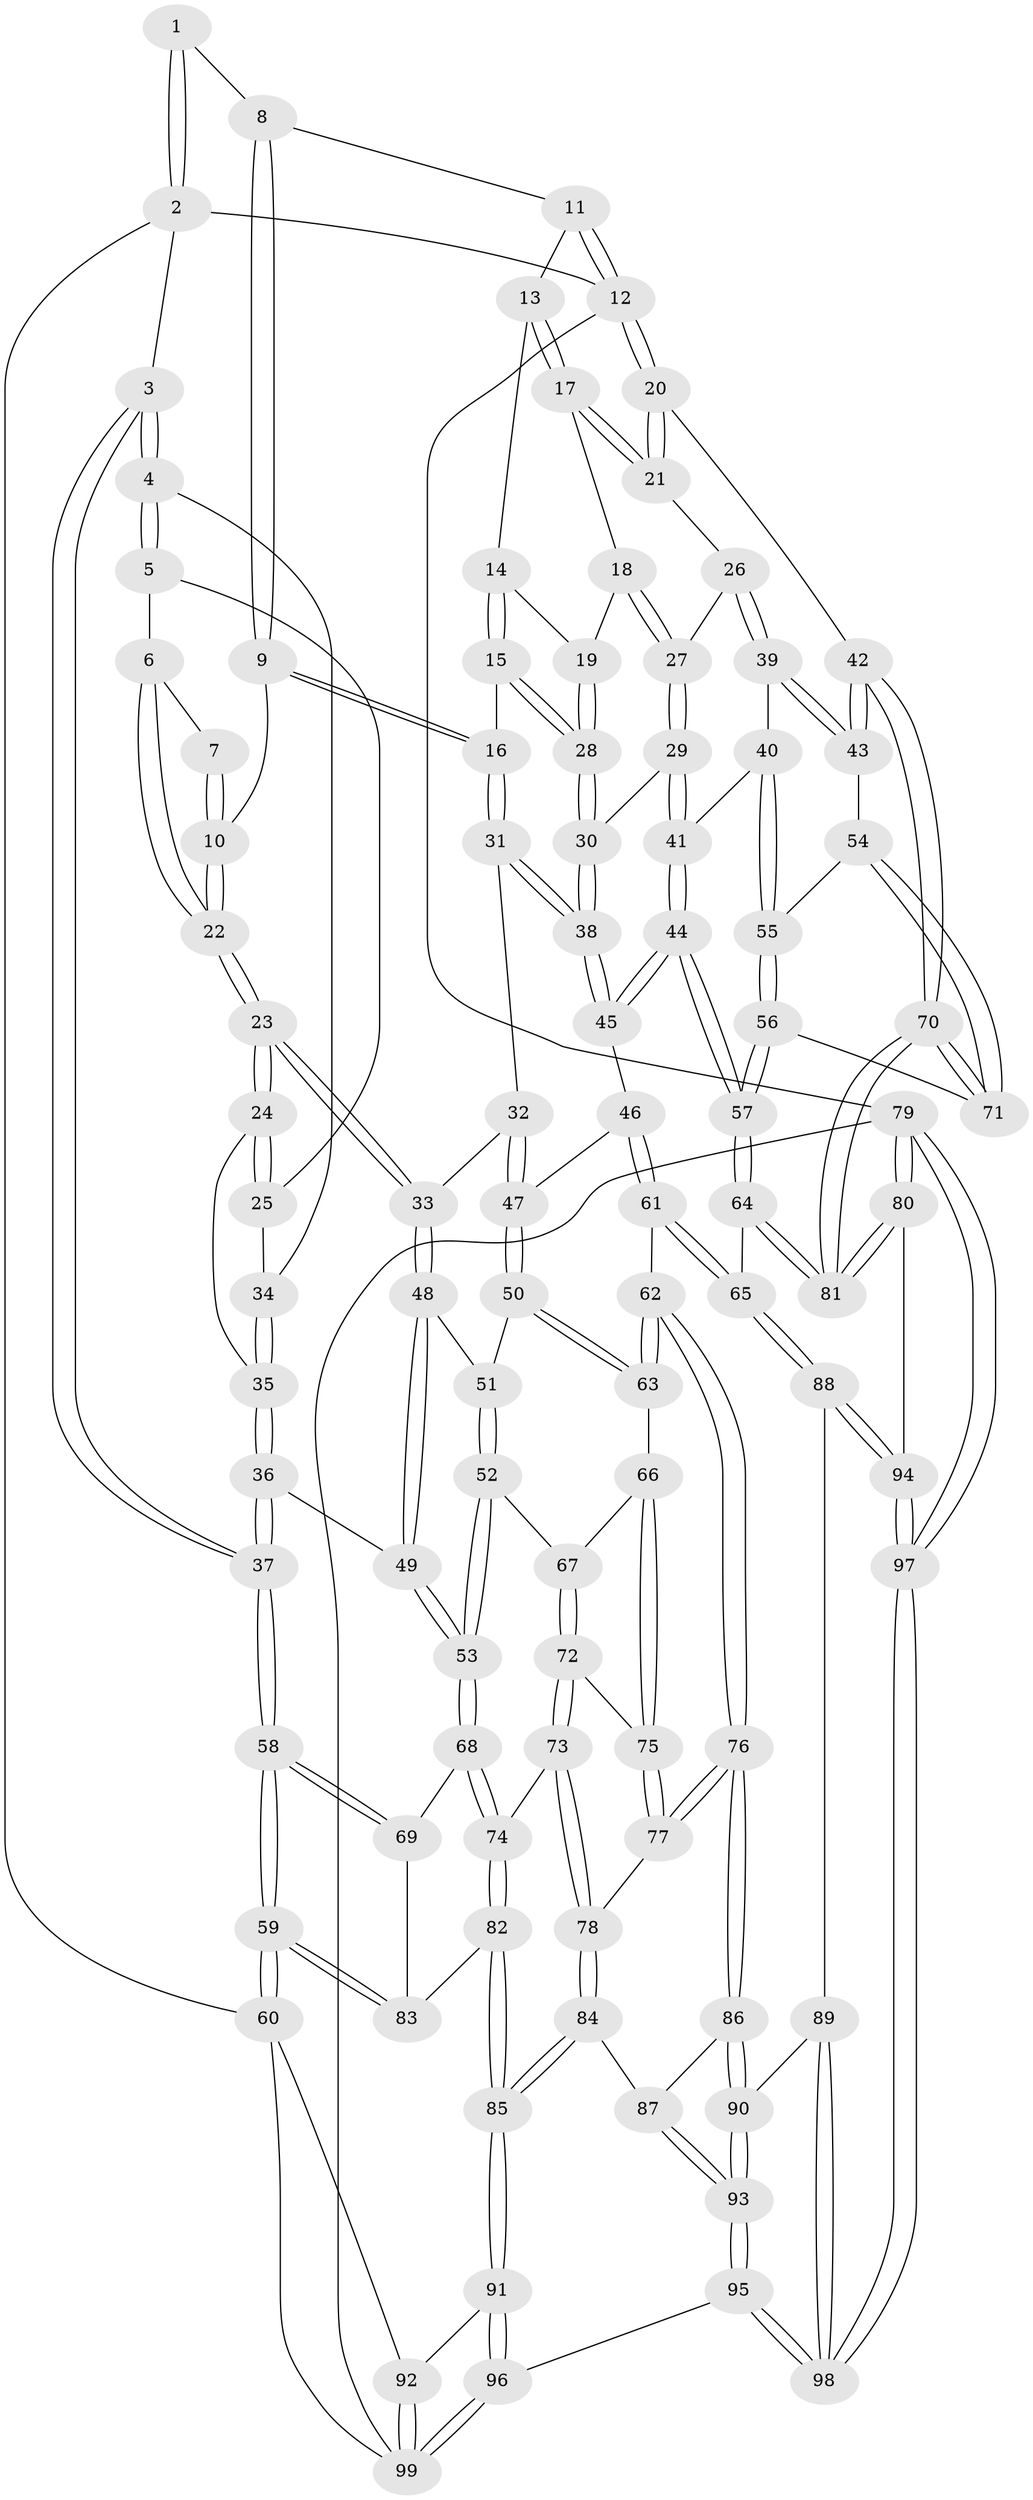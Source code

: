 // coarse degree distribution, {4: 0.4067796610169492, 5: 0.3559322033898305, 2: 0.01694915254237288, 6: 0.1016949152542373, 3: 0.11864406779661017}
// Generated by graph-tools (version 1.1) at 2025/52/02/27/25 19:52:41]
// undirected, 99 vertices, 244 edges
graph export_dot {
graph [start="1"]
  node [color=gray90,style=filled];
  1 [pos="+0.4289478339186954+0"];
  2 [pos="+0+0"];
  3 [pos="+0+0"];
  4 [pos="+0.05313697091977536+0"];
  5 [pos="+0.30465175400183064+0.0708446081030093"];
  6 [pos="+0.3738414119027754+0"];
  7 [pos="+0.4254803301834766+0"];
  8 [pos="+0.5651092798986393+0"];
  9 [pos="+0.6156824718272619+0.029256811144241834"];
  10 [pos="+0.4591747412616047+0.12474854767946222"];
  11 [pos="+0.8817474853543179+0"];
  12 [pos="+1+0"];
  13 [pos="+0.8523889291854994+0"];
  14 [pos="+0.7807729051105946+0.044392759724646756"];
  15 [pos="+0.6543807046613084+0.0934638498196498"];
  16 [pos="+0.643574497313293+0.08847311391802055"];
  17 [pos="+0.8746801959640256+0.06066554199993653"];
  18 [pos="+0.8245583638203563+0.11271444351379856"];
  19 [pos="+0.8081558863702774+0.12122267613727568"];
  20 [pos="+1+0.09780544139382466"];
  21 [pos="+0.9842043413933315+0.14459694571145634"];
  22 [pos="+0.41495775961335213+0.19793404774450712"];
  23 [pos="+0.40960742571462255+0.2171718395137935"];
  24 [pos="+0.37378059051876356+0.20219083292520315"];
  25 [pos="+0.3006556962079954+0.12443106146569202"];
  26 [pos="+0.9601679678451602+0.1648776407349676"];
  27 [pos="+0.8871371313114996+0.17434117260415488"];
  28 [pos="+0.7487243572037429+0.17363842808716828"];
  29 [pos="+0.7892028581168637+0.220061684872942"];
  30 [pos="+0.749508473663802+0.17574250758365906"];
  31 [pos="+0.5749224634450218+0.1989223880427155"];
  32 [pos="+0.508383455518751+0.22760481218843837"];
  33 [pos="+0.4125338356437847+0.22185509657048588"];
  34 [pos="+0.2044510912140931+0.13838012972000777"];
  35 [pos="+0.19737582379751936+0.25001772921831306"];
  36 [pos="+0.14662742809644091+0.322828006401743"];
  37 [pos="+0+0.20297910013424939"];
  38 [pos="+0.6519686734702728+0.28708616514935664"];
  39 [pos="+0.9059579170560053+0.28901821466268796"];
  40 [pos="+0.8235878937258326+0.30028403322143227"];
  41 [pos="+0.8125314190107539+0.2989316621529755"];
  42 [pos="+1+0.36063643926291034"];
  43 [pos="+1+0.373450590615119"];
  44 [pos="+0.749660528142095+0.3705148791944062"];
  45 [pos="+0.6592399534478475+0.33335211047432745"];
  46 [pos="+0.6058323847657899+0.3613818082381583"];
  47 [pos="+0.5629429231021812+0.3463628807867373"];
  48 [pos="+0.4023590390142781+0.2664696275177479"];
  49 [pos="+0.1700858320138988+0.35793333593749527"];
  50 [pos="+0.461647449836253+0.396144107173656"];
  51 [pos="+0.40313909966077566+0.2764992694014597"];
  52 [pos="+0.30154165054314125+0.42813916909813166"];
  53 [pos="+0.18150102827575423+0.39045190516142164"];
  54 [pos="+0.9231786065038392+0.43959752108661654"];
  55 [pos="+0.9198776054831014+0.4411056341810545"];
  56 [pos="+0.7994270344456029+0.5490848140582765"];
  57 [pos="+0.7777141953033917+0.561811600208324"];
  58 [pos="+0+0.5154062108852435"];
  59 [pos="+0+0.7607855230362793"];
  60 [pos="+0+0.7980047441748995"];
  61 [pos="+0.5779413100670807+0.5684276829454036"];
  62 [pos="+0.52953660277725+0.5664449640965084"];
  63 [pos="+0.45654916497796016+0.4418028292722016"];
  64 [pos="+0.7705621454801034+0.575951824438625"];
  65 [pos="+0.7361087198842097+0.631512349922312"];
  66 [pos="+0.3214046057288256+0.44480399725731185"];
  67 [pos="+0.31294399260815603+0.43978050796871243"];
  68 [pos="+0.1385937397139332+0.5130469031176558"];
  69 [pos="+0.11977329045578963+0.522191468643809"];
  70 [pos="+1+0.6058114133969799"];
  71 [pos="+1+0.5423898188594029"];
  72 [pos="+0.2735826482073853+0.5245074974588781"];
  73 [pos="+0.21897458465574307+0.5822136702047483"];
  74 [pos="+0.21632068481973815+0.580515263591686"];
  75 [pos="+0.3495003813967992+0.5461257861400417"];
  76 [pos="+0.4616531209968867+0.6107841204936119"];
  77 [pos="+0.36437468466506756+0.5803445294349122"];
  78 [pos="+0.2504009360992148+0.6182157607857146"];
  79 [pos="+1+1"];
  80 [pos="+1+0.8748036126061919"];
  81 [pos="+1+0.6223785484182613"];
  82 [pos="+0.11279066414049854+0.6864447309680506"];
  83 [pos="+0.08564263065644108+0.6686691035615696"];
  84 [pos="+0.24634862705120425+0.7394302999391218"];
  85 [pos="+0.19525633062632627+0.7676891943424926"];
  86 [pos="+0.45415949890760654+0.6313067233479841"];
  87 [pos="+0.2746797790518177+0.7471634366387858"];
  88 [pos="+0.7400335372855189+0.6459621642064661"];
  89 [pos="+0.7023709127836412+0.7032146414084931"];
  90 [pos="+0.4587615240203061+0.8496863453514352"];
  91 [pos="+0.17108630514304604+0.8097252647121136"];
  92 [pos="+0.10282408701972265+0.8593725350064594"];
  93 [pos="+0.44057168291442195+0.8852769192540464"];
  94 [pos="+0.8463356009681143+0.7340207041724771"];
  95 [pos="+0.4482546759881521+1"];
  96 [pos="+0.43503759050678564+1"];
  97 [pos="+0.7551206441685837+1"];
  98 [pos="+0.6252370725841869+1"];
  99 [pos="+0.2133375708043802+1"];
  1 -- 2;
  1 -- 2;
  1 -- 8;
  2 -- 3;
  2 -- 12;
  2 -- 60;
  3 -- 4;
  3 -- 4;
  3 -- 37;
  3 -- 37;
  4 -- 5;
  4 -- 5;
  4 -- 34;
  5 -- 6;
  5 -- 25;
  6 -- 7;
  6 -- 22;
  6 -- 22;
  7 -- 10;
  7 -- 10;
  8 -- 9;
  8 -- 9;
  8 -- 11;
  9 -- 10;
  9 -- 16;
  9 -- 16;
  10 -- 22;
  10 -- 22;
  11 -- 12;
  11 -- 12;
  11 -- 13;
  12 -- 20;
  12 -- 20;
  12 -- 79;
  13 -- 14;
  13 -- 17;
  13 -- 17;
  14 -- 15;
  14 -- 15;
  14 -- 19;
  15 -- 16;
  15 -- 28;
  15 -- 28;
  16 -- 31;
  16 -- 31;
  17 -- 18;
  17 -- 21;
  17 -- 21;
  18 -- 19;
  18 -- 27;
  18 -- 27;
  19 -- 28;
  19 -- 28;
  20 -- 21;
  20 -- 21;
  20 -- 42;
  21 -- 26;
  22 -- 23;
  22 -- 23;
  23 -- 24;
  23 -- 24;
  23 -- 33;
  23 -- 33;
  24 -- 25;
  24 -- 25;
  24 -- 35;
  25 -- 34;
  26 -- 27;
  26 -- 39;
  26 -- 39;
  27 -- 29;
  27 -- 29;
  28 -- 30;
  28 -- 30;
  29 -- 30;
  29 -- 41;
  29 -- 41;
  30 -- 38;
  30 -- 38;
  31 -- 32;
  31 -- 38;
  31 -- 38;
  32 -- 33;
  32 -- 47;
  32 -- 47;
  33 -- 48;
  33 -- 48;
  34 -- 35;
  34 -- 35;
  35 -- 36;
  35 -- 36;
  36 -- 37;
  36 -- 37;
  36 -- 49;
  37 -- 58;
  37 -- 58;
  38 -- 45;
  38 -- 45;
  39 -- 40;
  39 -- 43;
  39 -- 43;
  40 -- 41;
  40 -- 55;
  40 -- 55;
  41 -- 44;
  41 -- 44;
  42 -- 43;
  42 -- 43;
  42 -- 70;
  42 -- 70;
  43 -- 54;
  44 -- 45;
  44 -- 45;
  44 -- 57;
  44 -- 57;
  45 -- 46;
  46 -- 47;
  46 -- 61;
  46 -- 61;
  47 -- 50;
  47 -- 50;
  48 -- 49;
  48 -- 49;
  48 -- 51;
  49 -- 53;
  49 -- 53;
  50 -- 51;
  50 -- 63;
  50 -- 63;
  51 -- 52;
  51 -- 52;
  52 -- 53;
  52 -- 53;
  52 -- 67;
  53 -- 68;
  53 -- 68;
  54 -- 55;
  54 -- 71;
  54 -- 71;
  55 -- 56;
  55 -- 56;
  56 -- 57;
  56 -- 57;
  56 -- 71;
  57 -- 64;
  57 -- 64;
  58 -- 59;
  58 -- 59;
  58 -- 69;
  58 -- 69;
  59 -- 60;
  59 -- 60;
  59 -- 83;
  59 -- 83;
  60 -- 92;
  60 -- 99;
  61 -- 62;
  61 -- 65;
  61 -- 65;
  62 -- 63;
  62 -- 63;
  62 -- 76;
  62 -- 76;
  63 -- 66;
  64 -- 65;
  64 -- 81;
  64 -- 81;
  65 -- 88;
  65 -- 88;
  66 -- 67;
  66 -- 75;
  66 -- 75;
  67 -- 72;
  67 -- 72;
  68 -- 69;
  68 -- 74;
  68 -- 74;
  69 -- 83;
  70 -- 71;
  70 -- 71;
  70 -- 81;
  70 -- 81;
  72 -- 73;
  72 -- 73;
  72 -- 75;
  73 -- 74;
  73 -- 78;
  73 -- 78;
  74 -- 82;
  74 -- 82;
  75 -- 77;
  75 -- 77;
  76 -- 77;
  76 -- 77;
  76 -- 86;
  76 -- 86;
  77 -- 78;
  78 -- 84;
  78 -- 84;
  79 -- 80;
  79 -- 80;
  79 -- 97;
  79 -- 97;
  79 -- 99;
  80 -- 81;
  80 -- 81;
  80 -- 94;
  82 -- 83;
  82 -- 85;
  82 -- 85;
  84 -- 85;
  84 -- 85;
  84 -- 87;
  85 -- 91;
  85 -- 91;
  86 -- 87;
  86 -- 90;
  86 -- 90;
  87 -- 93;
  87 -- 93;
  88 -- 89;
  88 -- 94;
  88 -- 94;
  89 -- 90;
  89 -- 98;
  89 -- 98;
  90 -- 93;
  90 -- 93;
  91 -- 92;
  91 -- 96;
  91 -- 96;
  92 -- 99;
  92 -- 99;
  93 -- 95;
  93 -- 95;
  94 -- 97;
  94 -- 97;
  95 -- 96;
  95 -- 98;
  95 -- 98;
  96 -- 99;
  96 -- 99;
  97 -- 98;
  97 -- 98;
}
